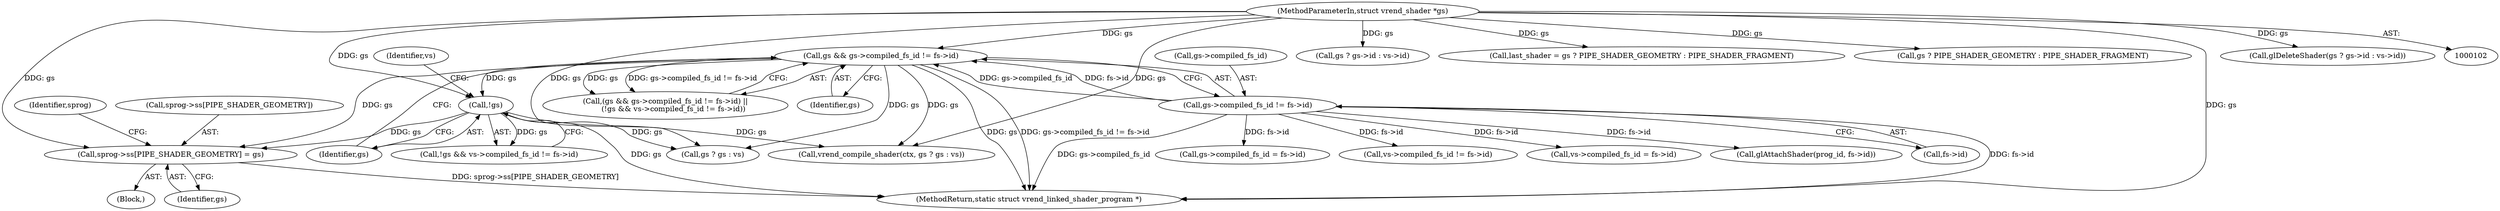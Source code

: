 digraph "0_virglrenderer_a2f12a1b0f95b13b6f8dc3d05d7b74b4386394e4@array" {
"1000442" [label="(Call,sprog->ss[PIPE_SHADER_GEOMETRY] = gs)"];
"1000126" [label="(Call,gs && gs->compiled_fs_id != fs->id)"];
"1000106" [label="(MethodParameterIn,struct vrend_shader *gs)"];
"1000128" [label="(Call,gs->compiled_fs_id != fs->id)"];
"1000136" [label="(Call,!gs)"];
"1000137" [label="(Identifier,gs)"];
"1000126" [label="(Call,gs && gs->compiled_fs_id != fs->id)"];
"1000198" [label="(Call,gs ? gs : vs)"];
"1000129" [label="(Call,gs->compiled_fs_id)"];
"1000443" [label="(Call,sprog->ss[PIPE_SHADER_GEOMETRY])"];
"1000208" [label="(Call,gs ? gs->id : vs->id)"];
"1000127" [label="(Identifier,gs)"];
"1000442" [label="(Call,sprog->ss[PIPE_SHADER_GEOMETRY] = gs)"];
"1000276" [label="(Call,glAttachShader(prog_id, fs->id))"];
"1000448" [label="(Identifier,gs)"];
"1001107" [label="(MethodReturn,static struct vrend_linked_shader_program *)"];
"1000125" [label="(Call,(gs && gs->compiled_fs_id != fs->id) ||\n       (!gs && vs->compiled_fs_id != fs->id))"];
"1000107" [label="(Block,)"];
"1000136" [label="(Call,!gs)"];
"1000453" [label="(Identifier,sprog)"];
"1000132" [label="(Call,fs->id)"];
"1000484" [label="(Call,last_shader = gs ? PIPE_SHADER_GEOMETRY : PIPE_SHADER_FRAGMENT)"];
"1000106" [label="(MethodParameterIn,struct vrend_shader *gs)"];
"1000128" [label="(Call,gs->compiled_fs_id != fs->id)"];
"1000222" [label="(Call,gs->compiled_fs_id = fs->id)"];
"1000138" [label="(Call,vs->compiled_fs_id != fs->id)"];
"1000486" [label="(Call,gs ? PIPE_SHADER_GEOMETRY : PIPE_SHADER_FRAGMENT)"];
"1000230" [label="(Call,vs->compiled_fs_id = fs->id)"];
"1000140" [label="(Identifier,vs)"];
"1000135" [label="(Call,!gs && vs->compiled_fs_id != fs->id)"];
"1000196" [label="(Call,vrend_compile_shader(ctx, gs ? gs : vs))"];
"1000207" [label="(Call,glDeleteShader(gs ? gs->id : vs->id))"];
"1000442" -> "1000107"  [label="AST: "];
"1000442" -> "1000448"  [label="CFG: "];
"1000443" -> "1000442"  [label="AST: "];
"1000448" -> "1000442"  [label="AST: "];
"1000453" -> "1000442"  [label="CFG: "];
"1000442" -> "1001107"  [label="DDG: sprog->ss[PIPE_SHADER_GEOMETRY]"];
"1000126" -> "1000442"  [label="DDG: gs"];
"1000136" -> "1000442"  [label="DDG: gs"];
"1000106" -> "1000442"  [label="DDG: gs"];
"1000126" -> "1000125"  [label="AST: "];
"1000126" -> "1000127"  [label="CFG: "];
"1000126" -> "1000128"  [label="CFG: "];
"1000127" -> "1000126"  [label="AST: "];
"1000128" -> "1000126"  [label="AST: "];
"1000137" -> "1000126"  [label="CFG: "];
"1000125" -> "1000126"  [label="CFG: "];
"1000126" -> "1001107"  [label="DDG: gs"];
"1000126" -> "1001107"  [label="DDG: gs->compiled_fs_id != fs->id"];
"1000126" -> "1000125"  [label="DDG: gs"];
"1000126" -> "1000125"  [label="DDG: gs->compiled_fs_id != fs->id"];
"1000106" -> "1000126"  [label="DDG: gs"];
"1000128" -> "1000126"  [label="DDG: gs->compiled_fs_id"];
"1000128" -> "1000126"  [label="DDG: fs->id"];
"1000126" -> "1000136"  [label="DDG: gs"];
"1000126" -> "1000196"  [label="DDG: gs"];
"1000126" -> "1000198"  [label="DDG: gs"];
"1000106" -> "1000102"  [label="AST: "];
"1000106" -> "1001107"  [label="DDG: gs"];
"1000106" -> "1000136"  [label="DDG: gs"];
"1000106" -> "1000196"  [label="DDG: gs"];
"1000106" -> "1000198"  [label="DDG: gs"];
"1000106" -> "1000207"  [label="DDG: gs"];
"1000106" -> "1000208"  [label="DDG: gs"];
"1000106" -> "1000484"  [label="DDG: gs"];
"1000106" -> "1000486"  [label="DDG: gs"];
"1000128" -> "1000132"  [label="CFG: "];
"1000129" -> "1000128"  [label="AST: "];
"1000132" -> "1000128"  [label="AST: "];
"1000128" -> "1001107"  [label="DDG: fs->id"];
"1000128" -> "1001107"  [label="DDG: gs->compiled_fs_id"];
"1000128" -> "1000138"  [label="DDG: fs->id"];
"1000128" -> "1000222"  [label="DDG: fs->id"];
"1000128" -> "1000230"  [label="DDG: fs->id"];
"1000128" -> "1000276"  [label="DDG: fs->id"];
"1000136" -> "1000135"  [label="AST: "];
"1000136" -> "1000137"  [label="CFG: "];
"1000137" -> "1000136"  [label="AST: "];
"1000140" -> "1000136"  [label="CFG: "];
"1000135" -> "1000136"  [label="CFG: "];
"1000136" -> "1001107"  [label="DDG: gs"];
"1000136" -> "1000135"  [label="DDG: gs"];
"1000136" -> "1000196"  [label="DDG: gs"];
"1000136" -> "1000198"  [label="DDG: gs"];
}
